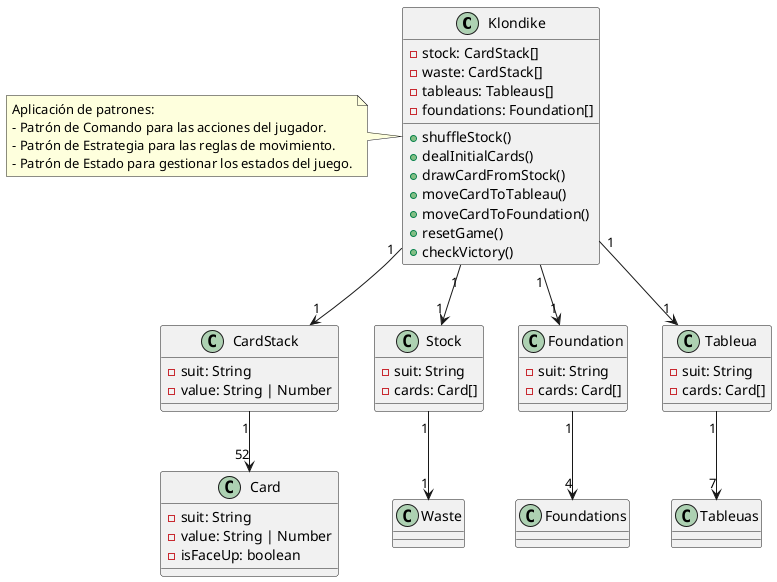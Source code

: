 @startuml test

class Klondike {
  - stock: CardStack[]
  - waste: CardStack[]
  - tableaus: Tableaus[]
  - foundations: Foundation[]

  
  + shuffleStock()
  + dealInitialCards()
  + drawCardFromStock()
  + moveCardToTableau()
  + moveCardToFoundation()
  + resetGame()
  + checkVictory()
}

class Card {
  - suit: String
  - value: String | Number
  - isFaceUp: boolean
}

class CardStack {
  - suit: String
  - value: String | Number
}

class Stock {
  - suit: String
  - cards: Card[]
}

class Foundation {
  - suit: String
  - cards: Card[]
}

class Tableua {
  - suit: String
  - cards: Card[]
}

Klondike "1" --> "1" CardStack
CardStack "1" --> "52" Card
Klondike "1" --> "1" Stock
Stock "1" --> "1" Waste
Klondike "1" --> "1" Foundation
Foundation "1" --> "4" Foundations
Klondike "1" --> "1" Tableua
Tableua "1" --> "7" Tableuas

note left of Klondike
  Aplicación de patrones:
  - Patrón de Comando para las acciones del jugador.
  - Patrón de Estrategia para las reglas de movimiento.
  - Patrón de Estado para gestionar los estados del juego.
end note
@enduml